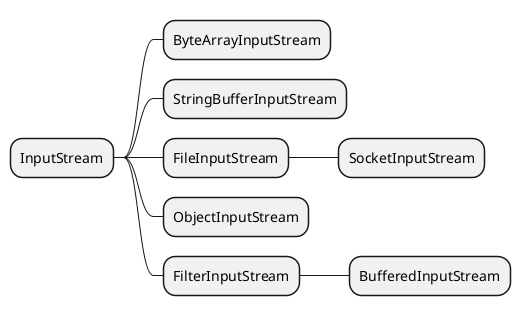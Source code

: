 @startmindmap
+ InputStream
++ ByteArrayInputStream
++ StringBufferInputStream
++ FileInputStream
+++ SocketInputStream
++ ObjectInputStream
++ FilterInputStream
+++ BufferedInputStream
@endmindmap
